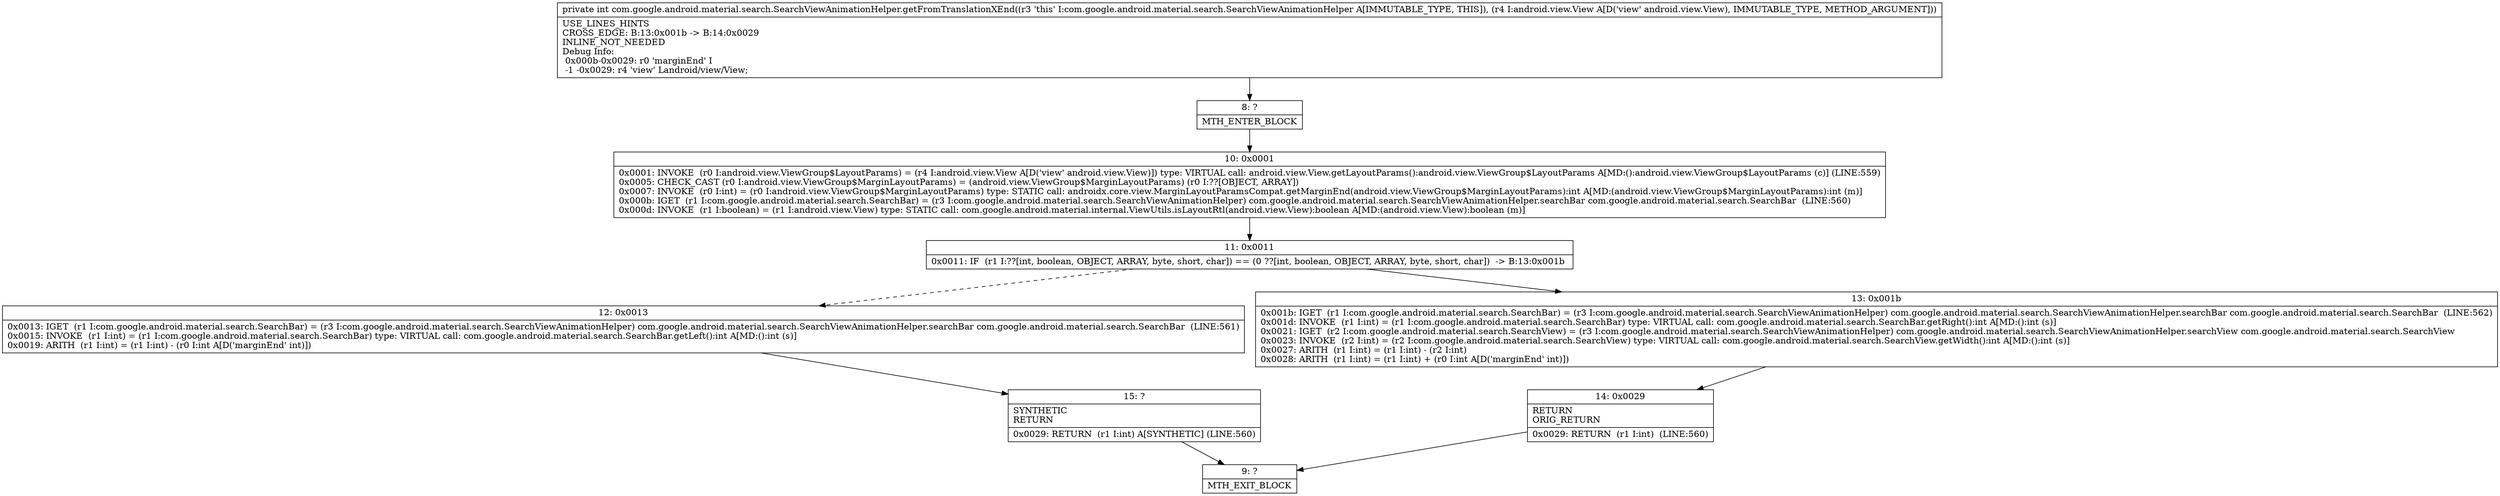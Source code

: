 digraph "CFG forcom.google.android.material.search.SearchViewAnimationHelper.getFromTranslationXEnd(Landroid\/view\/View;)I" {
Node_8 [shape=record,label="{8\:\ ?|MTH_ENTER_BLOCK\l}"];
Node_10 [shape=record,label="{10\:\ 0x0001|0x0001: INVOKE  (r0 I:android.view.ViewGroup$LayoutParams) = (r4 I:android.view.View A[D('view' android.view.View)]) type: VIRTUAL call: android.view.View.getLayoutParams():android.view.ViewGroup$LayoutParams A[MD:():android.view.ViewGroup$LayoutParams (c)] (LINE:559)\l0x0005: CHECK_CAST (r0 I:android.view.ViewGroup$MarginLayoutParams) = (android.view.ViewGroup$MarginLayoutParams) (r0 I:??[OBJECT, ARRAY]) \l0x0007: INVOKE  (r0 I:int) = (r0 I:android.view.ViewGroup$MarginLayoutParams) type: STATIC call: androidx.core.view.MarginLayoutParamsCompat.getMarginEnd(android.view.ViewGroup$MarginLayoutParams):int A[MD:(android.view.ViewGroup$MarginLayoutParams):int (m)]\l0x000b: IGET  (r1 I:com.google.android.material.search.SearchBar) = (r3 I:com.google.android.material.search.SearchViewAnimationHelper) com.google.android.material.search.SearchViewAnimationHelper.searchBar com.google.android.material.search.SearchBar  (LINE:560)\l0x000d: INVOKE  (r1 I:boolean) = (r1 I:android.view.View) type: STATIC call: com.google.android.material.internal.ViewUtils.isLayoutRtl(android.view.View):boolean A[MD:(android.view.View):boolean (m)]\l}"];
Node_11 [shape=record,label="{11\:\ 0x0011|0x0011: IF  (r1 I:??[int, boolean, OBJECT, ARRAY, byte, short, char]) == (0 ??[int, boolean, OBJECT, ARRAY, byte, short, char])  \-\> B:13:0x001b \l}"];
Node_12 [shape=record,label="{12\:\ 0x0013|0x0013: IGET  (r1 I:com.google.android.material.search.SearchBar) = (r3 I:com.google.android.material.search.SearchViewAnimationHelper) com.google.android.material.search.SearchViewAnimationHelper.searchBar com.google.android.material.search.SearchBar  (LINE:561)\l0x0015: INVOKE  (r1 I:int) = (r1 I:com.google.android.material.search.SearchBar) type: VIRTUAL call: com.google.android.material.search.SearchBar.getLeft():int A[MD:():int (s)]\l0x0019: ARITH  (r1 I:int) = (r1 I:int) \- (r0 I:int A[D('marginEnd' int)]) \l}"];
Node_15 [shape=record,label="{15\:\ ?|SYNTHETIC\lRETURN\l|0x0029: RETURN  (r1 I:int) A[SYNTHETIC] (LINE:560)\l}"];
Node_9 [shape=record,label="{9\:\ ?|MTH_EXIT_BLOCK\l}"];
Node_13 [shape=record,label="{13\:\ 0x001b|0x001b: IGET  (r1 I:com.google.android.material.search.SearchBar) = (r3 I:com.google.android.material.search.SearchViewAnimationHelper) com.google.android.material.search.SearchViewAnimationHelper.searchBar com.google.android.material.search.SearchBar  (LINE:562)\l0x001d: INVOKE  (r1 I:int) = (r1 I:com.google.android.material.search.SearchBar) type: VIRTUAL call: com.google.android.material.search.SearchBar.getRight():int A[MD:():int (s)]\l0x0021: IGET  (r2 I:com.google.android.material.search.SearchView) = (r3 I:com.google.android.material.search.SearchViewAnimationHelper) com.google.android.material.search.SearchViewAnimationHelper.searchView com.google.android.material.search.SearchView \l0x0023: INVOKE  (r2 I:int) = (r2 I:com.google.android.material.search.SearchView) type: VIRTUAL call: com.google.android.material.search.SearchView.getWidth():int A[MD:():int (s)]\l0x0027: ARITH  (r1 I:int) = (r1 I:int) \- (r2 I:int) \l0x0028: ARITH  (r1 I:int) = (r1 I:int) + (r0 I:int A[D('marginEnd' int)]) \l}"];
Node_14 [shape=record,label="{14\:\ 0x0029|RETURN\lORIG_RETURN\l|0x0029: RETURN  (r1 I:int)  (LINE:560)\l}"];
MethodNode[shape=record,label="{private int com.google.android.material.search.SearchViewAnimationHelper.getFromTranslationXEnd((r3 'this' I:com.google.android.material.search.SearchViewAnimationHelper A[IMMUTABLE_TYPE, THIS]), (r4 I:android.view.View A[D('view' android.view.View), IMMUTABLE_TYPE, METHOD_ARGUMENT]))  | USE_LINES_HINTS\lCROSS_EDGE: B:13:0x001b \-\> B:14:0x0029\lINLINE_NOT_NEEDED\lDebug Info:\l  0x000b\-0x0029: r0 'marginEnd' I\l  \-1 \-0x0029: r4 'view' Landroid\/view\/View;\l}"];
MethodNode -> Node_8;Node_8 -> Node_10;
Node_10 -> Node_11;
Node_11 -> Node_12[style=dashed];
Node_11 -> Node_13;
Node_12 -> Node_15;
Node_15 -> Node_9;
Node_13 -> Node_14;
Node_14 -> Node_9;
}

